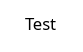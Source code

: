 digraph {
	fontsize = 8;
	compound = true;
	rankdir = "TB";
	label="Test"
	fontname="Courier-monospace"
	node [fontname="Courier-monospace" fontsize = 8]
	edge [fontname="Courier-monospace"]

}
